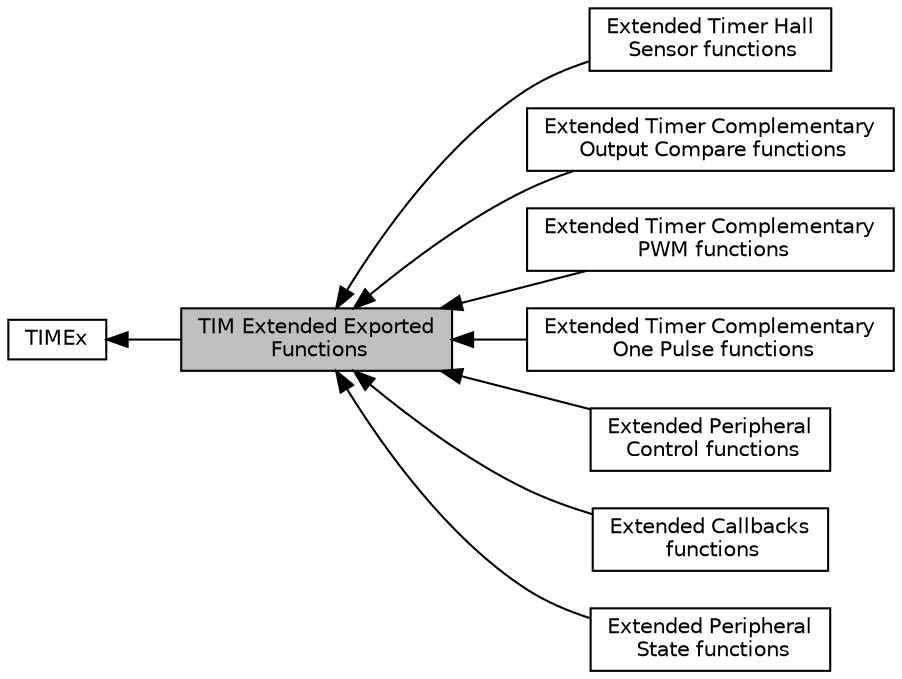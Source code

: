 digraph "TIM Extended Exported Functions"
{
  edge [fontname="Helvetica",fontsize="10",labelfontname="Helvetica",labelfontsize="10"];
  node [fontname="Helvetica",fontsize="10",shape=box];
  rankdir=LR;
  Node2 [label="TIMEx",height=0.2,width=0.4,color="black", fillcolor="white", style="filled",URL="$group__TIMEx.html",tooltip="TIM Extended HAL module driver."];
  Node1 [label="TIM Extended Exported\l Functions",height=0.2,width=0.4,color="black", fillcolor="grey75", style="filled", fontcolor="black",tooltip=" "];
  Node3 [label="Extended Timer Hall\l Sensor functions",height=0.2,width=0.4,color="black", fillcolor="white", style="filled",URL="$group__TIMEx__Exported__Functions__Group1.html",tooltip="Timer Hall Sensor functions."];
  Node4 [label="Extended Timer Complementary\l Output Compare functions",height=0.2,width=0.4,color="black", fillcolor="white", style="filled",URL="$group__TIMEx__Exported__Functions__Group2.html",tooltip="Timer Complementary Output Compare functions."];
  Node5 [label="Extended Timer Complementary\l PWM functions",height=0.2,width=0.4,color="black", fillcolor="white", style="filled",URL="$group__TIMEx__Exported__Functions__Group3.html",tooltip="Timer Complementary PWM functions."];
  Node6 [label="Extended Timer Complementary\l One Pulse functions",height=0.2,width=0.4,color="black", fillcolor="white", style="filled",URL="$group__TIMEx__Exported__Functions__Group4.html",tooltip="Timer Complementary One Pulse functions."];
  Node7 [label="Extended Peripheral\l Control functions",height=0.2,width=0.4,color="black", fillcolor="white", style="filled",URL="$group__TIMEx__Exported__Functions__Group5.html",tooltip="Peripheral Control functions."];
  Node8 [label="Extended Callbacks\l functions",height=0.2,width=0.4,color="black", fillcolor="white", style="filled",URL="$group__TIMEx__Exported__Functions__Group6.html",tooltip="Extended Callbacks functions."];
  Node9 [label="Extended Peripheral\l State functions",height=0.2,width=0.4,color="black", fillcolor="white", style="filled",URL="$group__TIMEx__Exported__Functions__Group7.html",tooltip="Extended Peripheral State functions."];
  Node2->Node1 [shape=plaintext, dir="back", style="solid"];
  Node1->Node3 [shape=plaintext, dir="back", style="solid"];
  Node1->Node4 [shape=plaintext, dir="back", style="solid"];
  Node1->Node5 [shape=plaintext, dir="back", style="solid"];
  Node1->Node6 [shape=plaintext, dir="back", style="solid"];
  Node1->Node7 [shape=plaintext, dir="back", style="solid"];
  Node1->Node8 [shape=plaintext, dir="back", style="solid"];
  Node1->Node9 [shape=plaintext, dir="back", style="solid"];
}
